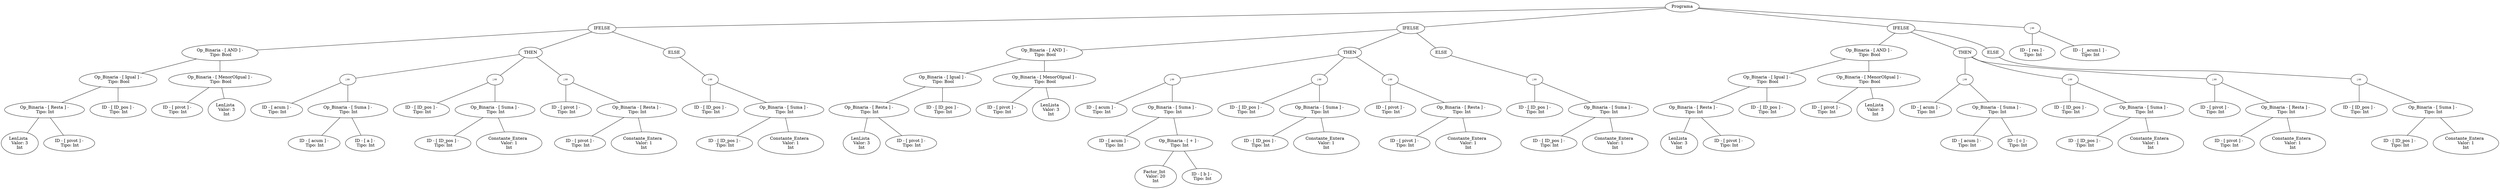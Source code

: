 graph G {nodo_programa[label="Programa"]
nodo_1836951543[label="IFELSE"]
nodo_programa--nodo_1836951543
nodo_1793983162[label=" Op_Binaria - [ AND ] - 
 Tipo: Bool"]
nodo_1836951543--nodo_1793983162
nodo_1287114269[label=" Op_Binaria - [ Igual ] - 
 Tipo: Bool"]
nodo_1793983162--nodo_1287114269
nodo_198606335[label=" Op_Binaria - [ Resta ] - 
 Tipo: Int"]
nodo_1287114269--nodo_198606335
nodo_185868653[label="LenLista  
 Valor: 3 
Int"]
nodo_198606335--nodo_185868653
nodo_301275495[label=" ID - [ pivot ] - 
 Tipo: Int"]
nodo_198606335--nodo_301275495
nodo_1673587298[label=" ID - [ ID_pos ] - 
 Tipo: Int"]
nodo_1287114269--nodo_1673587298
nodo_1531009632[label=" Op_Binaria - [ MenorOIgual ] - 
 Tipo: Bool"]
nodo_1793983162--nodo_1531009632
nodo_1903433516[label=" ID - [ pivot ] - 
 Tipo: Int"]
nodo_1531009632--nodo_1903433516
nodo_1215501892[label="LenLista  
 Valor: 3 
Int"]
nodo_1531009632--nodo_1215501892
nodo_18369515431[label="THEN"]
nodo_1836951543--nodo_18369515431
nodo_746874578[label=":="]
nodo_18369515431--nodo_746874578
nodo_2110241656[label=" ID - [ acum ] - 
 Tipo: Int"]
nodo_746874578--nodo_2110241656
nodo_744165019[label=" Op_Binaria - [ Suma ] - 
 Tipo: Int"]
nodo_746874578--nodo_744165019
nodo_2093677666[label=" ID - [ acum ] - 
 Tipo: Int"]
nodo_744165019--nodo_2093677666
nodo_63971131[label=" ID - [ a ] - 
 Tipo: Int"]
nodo_744165019--nodo_63971131
nodo_1945614303[label=":="]
nodo_18369515431--nodo_1945614303
nodo_866897570[label=" ID - [ ID_pos ] - 
 Tipo: Int"]
nodo_1945614303--nodo_866897570
nodo_1198530970[label=" Op_Binaria - [ Suma ] - 
 Tipo: Int"]
nodo_1945614303--nodo_1198530970
nodo_1819471098[label=" ID - [ ID_pos ] - 
 Tipo: Int"]
nodo_1198530970--nodo_1819471098
nodo_578152420[label="Constante_Entera  
 Valor: 1 
Int"]
nodo_1198530970--nodo_578152420
nodo_1330045910[label=":="]
nodo_18369515431--nodo_1330045910
nodo_167540565[label=" ID - [ pivot ] - 
 Tipo: Int"]
nodo_1330045910--nodo_167540565
nodo_1913806764[label=" Op_Binaria - [ Resta ] - 
 Tipo: Int"]
nodo_1330045910--nodo_1913806764
nodo_2144718029[label=" ID - [ pivot ] - 
 Tipo: Int"]
nodo_1913806764--nodo_2144718029
nodo_125159602[label="Constante_Entera  
 Valor: 1 
Int"]
nodo_1913806764--nodo_125159602
nodo_18369515432[label="ELSE"]
nodo_1836951543--nodo_18369515432
nodo_1842954710[label=":="]
nodo_18369515432--nodo_1842954710
nodo_223780094[label=" ID - [ ID_pos ] - 
 Tipo: Int"]
nodo_1842954710--nodo_223780094
nodo_1546947133[label=" Op_Binaria - [ Suma ] - 
 Tipo: Int"]
nodo_1842954710--nodo_1546947133
nodo_1965947217[label=" ID - [ ID_pos ] - 
 Tipo: Int"]
nodo_1546947133--nodo_1965947217
nodo_1381876179[label="Constante_Entera  
 Valor: 1 
Int"]
nodo_1546947133--nodo_1381876179
nodo_1800738314[label="IFELSE"]
nodo_programa--nodo_1800738314
nodo_323488831[label=" Op_Binaria - [ AND ] - 
 Tipo: Bool"]
nodo_1800738314--nodo_323488831
nodo_154503286[label=" Op_Binaria - [ Igual ] - 
 Tipo: Bool"]
nodo_323488831--nodo_154503286
nodo_903513050[label=" Op_Binaria - [ Resta ] - 
 Tipo: Int"]
nodo_154503286--nodo_903513050
nodo_1987851821[label="LenLista  
 Valor: 3 
Int"]
nodo_903513050--nodo_1987851821
nodo_629601577[label=" ID - [ pivot ] - 
 Tipo: Int"]
nodo_903513050--nodo_629601577
nodo_5619671[label=" ID - [ ID_pos ] - 
 Tipo: Int"]
nodo_154503286--nodo_5619671
nodo_1643133012[label=" Op_Binaria - [ MenorOIgual ] - 
 Tipo: Bool"]
nodo_323488831--nodo_1643133012
nodo_1982510873[label=" ID - [ pivot ] - 
 Tipo: Int"]
nodo_1643133012--nodo_1982510873
nodo_1679244104[label="LenLista  
 Valor: 3 
Int"]
nodo_1643133012--nodo_1679244104
nodo_18007383141[label="THEN"]
nodo_1800738314--nodo_18007383141
nodo_1234275098[label=":="]
nodo_18007383141--nodo_1234275098
nodo_700659940[label=" ID - [ acum ] - 
 Tipo: Int"]
nodo_1234275098--nodo_700659940
nodo_183681210[label=" Op_Binaria - [ Suma ] - 
 Tipo: Int"]
nodo_1234275098--nodo_183681210
nodo_1466070999[label=" ID - [ acum ] - 
 Tipo: Int"]
nodo_183681210--nodo_1466070999
nodo_1394136420[label=" Op_Binaria - [ + ] - 
 Tipo: Int"]
nodo_183681210--nodo_1394136420
nodo_70719466[label="Factor_Int  
 Valor: 20 
Int"]
nodo_1394136420--nodo_70719466
nodo_374860315[label=" ID - [ b ] - 
 Tipo: Int"]
nodo_1394136420--nodo_374860315
nodo_317648762[label=":="]
nodo_18007383141--nodo_317648762
nodo_576385499[label=" ID - [ ID_pos ] - 
 Tipo: Int"]
nodo_317648762--nodo_576385499
nodo_1043399226[label=" Op_Binaria - [ Suma ] - 
 Tipo: Int"]
nodo_317648762--nodo_1043399226
nodo_2057901796[label=" ID - [ ID_pos ] - 
 Tipo: Int"]
nodo_1043399226--nodo_2057901796
nodo_525972468[label="Constante_Entera  
 Valor: 1 
Int"]
nodo_1043399226--nodo_525972468
nodo_1794657773[label=":="]
nodo_18007383141--nodo_1794657773
nodo_1550758490[label=" ID - [ pivot ] - 
 Tipo: Int"]
nodo_1794657773--nodo_1550758490
nodo_1849852165[label=" Op_Binaria - [ Resta ] - 
 Tipo: Int"]
nodo_1794657773--nodo_1849852165
nodo_1012287786[label=" ID - [ pivot ] - 
 Tipo: Int"]
nodo_1849852165--nodo_1012287786
nodo_342490216[label="Constante_Entera  
 Valor: 1 
Int"]
nodo_1849852165--nodo_342490216
nodo_18007383142[label="ELSE"]
nodo_1800738314--nodo_18007383142
nodo_1027371229[label=":="]
nodo_18007383142--nodo_1027371229
nodo_1200395478[label=" ID - [ ID_pos ] - 
 Tipo: Int"]
nodo_1027371229--nodo_1200395478
nodo_1226672660[label=" Op_Binaria - [ Suma ] - 
 Tipo: Int"]
nodo_1027371229--nodo_1226672660
nodo_307017187[label=" ID - [ ID_pos ] - 
 Tipo: Int"]
nodo_1226672660--nodo_307017187
nodo_1277724143[label="Constante_Entera  
 Valor: 1 
Int"]
nodo_1226672660--nodo_1277724143
nodo_1872855704[label="IFELSE"]
nodo_programa--nodo_1872855704
nodo_1246361682[label=" Op_Binaria - [ AND ] - 
 Tipo: Bool"]
nodo_1872855704--nodo_1246361682
nodo_1029554005[label=" Op_Binaria - [ Igual ] - 
 Tipo: Bool"]
nodo_1246361682--nodo_1029554005
nodo_894587628[label=" Op_Binaria - [ Resta ] - 
 Tipo: Int"]
nodo_1029554005--nodo_894587628
nodo_1443148700[label="LenLista  
 Valor: 3 
Int"]
nodo_894587628--nodo_1443148700
nodo_1401576038[label=" ID - [ pivot ] - 
 Tipo: Int"]
nodo_894587628--nodo_1401576038
nodo_58581077[label=" ID - [ ID_pos ] - 
 Tipo: Int"]
nodo_1029554005--nodo_58581077
nodo_614406116[label=" Op_Binaria - [ MenorOIgual ] - 
 Tipo: Bool"]
nodo_1246361682--nodo_614406116
nodo_1467275448[label=" ID - [ pivot ] - 
 Tipo: Int"]
nodo_614406116--nodo_1467275448
nodo_1445781850[label="LenLista  
 Valor: 3 
Int"]
nodo_614406116--nodo_1445781850
nodo_18728557041[label="THEN"]
nodo_1872855704--nodo_18728557041
nodo_985652354[label=":="]
nodo_18728557041--nodo_985652354
nodo_1715723270[label=" ID - [ acum ] - 
 Tipo: Int"]
nodo_985652354--nodo_1715723270
nodo_386103662[label=" Op_Binaria - [ Suma ] - 
 Tipo: Int"]
nodo_985652354--nodo_386103662
nodo_638876901[label=" ID - [ acum ] - 
 Tipo: Int"]
nodo_386103662--nodo_638876901
nodo_1353851387[label=" ID - [ c ] - 
 Tipo: Int"]
nodo_386103662--nodo_1353851387
nodo_1644953449[label=":="]
nodo_18728557041--nodo_1644953449
nodo_449883330[label=" ID - [ ID_pos ] - 
 Tipo: Int"]
nodo_1644953449--nodo_449883330
nodo_378830591[label=" Op_Binaria - [ Suma ] - 
 Tipo: Int"]
nodo_1644953449--nodo_378830591
nodo_325245852[label=" ID - [ ID_pos ] - 
 Tipo: Int"]
nodo_378830591--nodo_325245852
nodo_774872622[label="Constante_Entera  
 Valor: 1 
Int"]
nodo_378830591--nodo_774872622
nodo_830898581[label=":="]
nodo_18728557041--nodo_830898581
nodo_72381148[label=" ID - [ pivot ] - 
 Tipo: Int"]
nodo_830898581--nodo_72381148
nodo_32241649[label=" Op_Binaria - [ Resta ] - 
 Tipo: Int"]
nodo_830898581--nodo_32241649
nodo_1407698700[label=" ID - [ pivot ] - 
 Tipo: Int"]
nodo_32241649--nodo_1407698700
nodo_1458077388[label="Constante_Entera  
 Valor: 1 
Int"]
nodo_32241649--nodo_1458077388
nodo_18728557042[label="ELSE"]
nodo_1872855704--nodo_18728557042
nodo_1370038367[label=":="]
nodo_18728557042--nodo_1370038367
nodo_262345188[label=" ID - [ ID_pos ] - 
 Tipo: Int"]
nodo_1370038367--nodo_262345188
nodo_1653700795[label=" Op_Binaria - [ Suma ] - 
 Tipo: Int"]
nodo_1370038367--nodo_1653700795
nodo_2006611003[label=" ID - [ ID_pos ] - 
 Tipo: Int"]
nodo_1653700795--nodo_2006611003
nodo_1873348943[label="Constante_Entera  
 Valor: 1 
Int"]
nodo_1653700795--nodo_1873348943
nodo_1351516877[label=":="]
nodo_programa--nodo_1351516877
nodo_2014447983[label=" ID - [ res ] - 
 Tipo: Int"]
nodo_1351516877--nodo_2014447983
nodo_296743542[label=" ID - [ _acum1 ] - 
 Tipo: Int"]
nodo_1351516877--nodo_296743542
}
